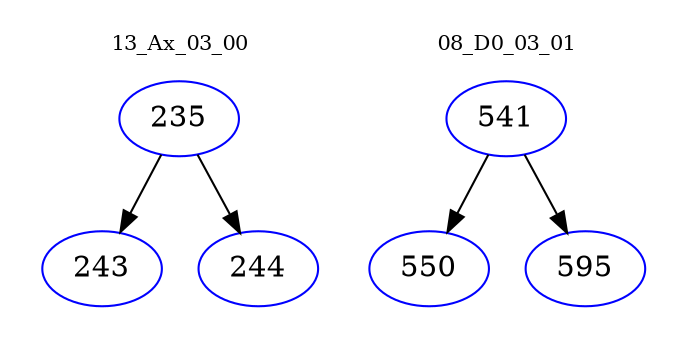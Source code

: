 digraph{
subgraph cluster_0 {
color = white
label = "13_Ax_03_00";
fontsize=10;
T0_235 [label="235", color="blue"]
T0_235 -> T0_243 [color="black"]
T0_243 [label="243", color="blue"]
T0_235 -> T0_244 [color="black"]
T0_244 [label="244", color="blue"]
}
subgraph cluster_1 {
color = white
label = "08_D0_03_01";
fontsize=10;
T1_541 [label="541", color="blue"]
T1_541 -> T1_550 [color="black"]
T1_550 [label="550", color="blue"]
T1_541 -> T1_595 [color="black"]
T1_595 [label="595", color="blue"]
}
}
